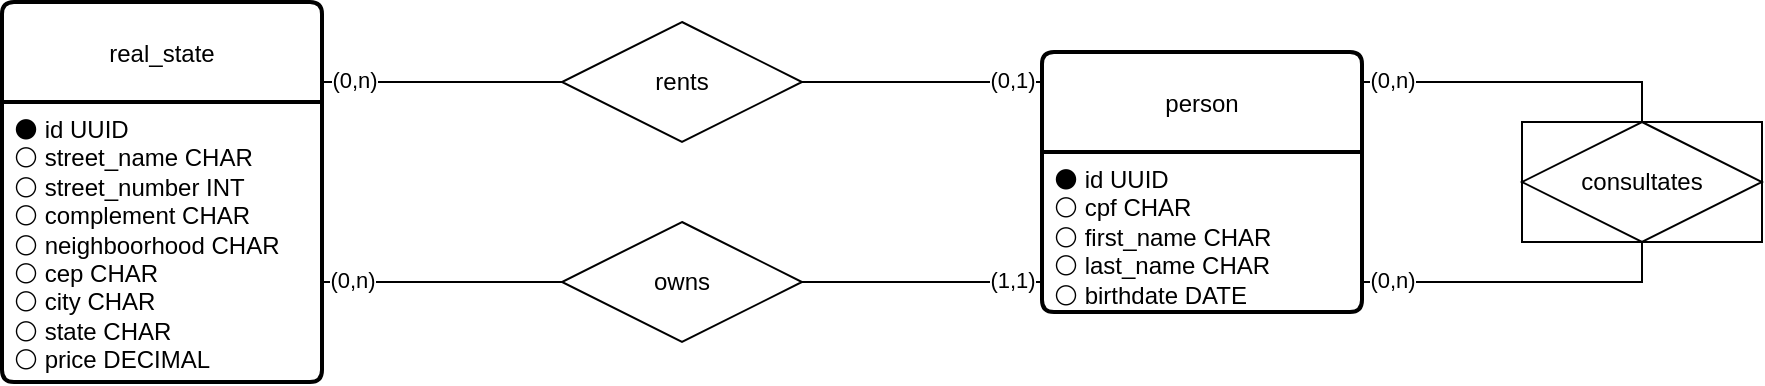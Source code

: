 <mxfile version="26.0.16">
  <diagram id="SKUfgvYkcz_mTDCnPywp" name="Página-1">
    <mxGraphModel dx="989" dy="532" grid="1" gridSize="10" guides="1" tooltips="1" connect="1" arrows="1" fold="1" page="1" pageScale="1" pageWidth="827" pageHeight="1169" math="0" shadow="0">
      <root>
        <mxCell id="0" />
        <mxCell id="1" parent="0" />
        <mxCell id="FzcWyO0s6HL_fZW6Tntk-51" value="" style="rounded=0;whiteSpace=wrap;html=1;" parent="1" vertex="1">
          <mxGeometry x="1160" y="110" width="120" height="60" as="geometry" />
        </mxCell>
        <mxCell id="FzcWyO0s6HL_fZW6Tntk-38" value="&lt;span style=&quot;font-size: 12px;&quot;&gt;person&lt;/span&gt;" style="swimlane;childLayout=stackLayout;horizontal=1;startSize=50;horizontalStack=0;rounded=1;fontSize=14;fontStyle=0;strokeWidth=2;resizeParent=0;resizeLast=1;shadow=0;dashed=0;align=center;arcSize=4;whiteSpace=wrap;html=1;" parent="1" vertex="1">
          <mxGeometry x="920" y="75" width="160" height="130" as="geometry" />
        </mxCell>
        <mxCell id="FzcWyO0s6HL_fZW6Tntk-39" value="⚫ id UUID&lt;div&gt;⚪ cpf&lt;span style=&quot;background-color: transparent; color: light-dark(rgb(0, 0, 0), rgb(255, 255, 255));&quot;&gt;&amp;nbsp;&lt;/span&gt;&lt;span style=&quot;background-color: transparent; color: light-dark(rgb(0, 0, 0), rgb(255, 255, 255));&quot;&gt;CHAR&lt;/span&gt;&lt;/div&gt;&lt;div&gt;⚪ first_name&amp;nbsp;&lt;span style=&quot;background-color: transparent; color: light-dark(rgb(0, 0, 0), rgb(255, 255, 255));&quot;&gt;CHAR&lt;/span&gt;&lt;/div&gt;&lt;div&gt;⚪ last_name&amp;nbsp;&lt;span style=&quot;color: light-dark(rgb(0, 0, 0), rgb(255, 255, 255)); background-color: transparent;&quot;&gt;CHAR&lt;/span&gt;&lt;span style=&quot;background-color: transparent; color: light-dark(rgb(0, 0, 0), rgb(255, 255, 255));&quot;&gt;&lt;/span&gt;&lt;/div&gt;&lt;div&gt;⚪ birthdate DATE&lt;/div&gt;&lt;div&gt;&lt;br&gt;&lt;/div&gt;" style="align=left;strokeColor=none;fillColor=none;spacingLeft=4;spacingRight=4;fontSize=12;verticalAlign=top;resizable=0;rotatable=0;part=1;html=1;whiteSpace=wrap;" parent="FzcWyO0s6HL_fZW6Tntk-38" vertex="1">
          <mxGeometry y="50" width="160" height="80" as="geometry" />
        </mxCell>
        <mxCell id="FzcWyO0s6HL_fZW6Tntk-44" style="edgeStyle=orthogonalEdgeStyle;rounded=0;orthogonalLoop=1;jettySize=auto;html=1;endArrow=none;startFill=0;" parent="1" source="FzcWyO0s6HL_fZW6Tntk-47" target="FzcWyO0s6HL_fZW6Tntk-38" edge="1">
          <mxGeometry relative="1" as="geometry">
            <Array as="points">
              <mxPoint x="740" y="90" />
              <mxPoint x="740" y="90" />
            </Array>
          </mxGeometry>
        </mxCell>
        <mxCell id="FzcWyO0s6HL_fZW6Tntk-57" value="(0,1)" style="edgeLabel;html=1;align=center;verticalAlign=middle;resizable=0;points=[];" parent="FzcWyO0s6HL_fZW6Tntk-44" vertex="1" connectable="0">
          <mxGeometry x="0.82" y="1" relative="1" as="geometry">
            <mxPoint x="-4" as="offset" />
          </mxGeometry>
        </mxCell>
        <mxCell id="FzcWyO0s6HL_fZW6Tntk-45" style="edgeStyle=orthogonalEdgeStyle;rounded=0;orthogonalLoop=1;jettySize=auto;html=1;endArrow=none;startFill=0;" parent="1" source="FzcWyO0s6HL_fZW6Tntk-42" target="FzcWyO0s6HL_fZW6Tntk-38" edge="1">
          <mxGeometry relative="1" as="geometry">
            <Array as="points">
              <mxPoint x="740" y="190" />
              <mxPoint x="740" y="190" />
            </Array>
          </mxGeometry>
        </mxCell>
        <mxCell id="FzcWyO0s6HL_fZW6Tntk-58" value="(0,n)" style="edgeLabel;html=1;align=center;verticalAlign=middle;resizable=0;points=[];" parent="FzcWyO0s6HL_fZW6Tntk-45" vertex="1" connectable="0">
          <mxGeometry x="-0.922" y="-1" relative="1" as="geometry">
            <mxPoint x="1" y="-2" as="offset" />
          </mxGeometry>
        </mxCell>
        <mxCell id="FzcWyO0s6HL_fZW6Tntk-59" value="(1,1)" style="edgeLabel;html=1;align=center;verticalAlign=middle;resizable=0;points=[];" parent="FzcWyO0s6HL_fZW6Tntk-45" vertex="1" connectable="0">
          <mxGeometry x="0.933" relative="1" as="geometry">
            <mxPoint x="-3" y="-1" as="offset" />
          </mxGeometry>
        </mxCell>
        <mxCell id="FzcWyO0s6HL_fZW6Tntk-42" value="&lt;span style=&quot;font-size: 12px;&quot;&gt;real_state&lt;/span&gt;" style="swimlane;childLayout=stackLayout;horizontal=1;startSize=50;horizontalStack=0;rounded=1;fontSize=14;fontStyle=0;strokeWidth=2;resizeParent=0;resizeLast=1;shadow=0;dashed=0;align=center;arcSize=4;whiteSpace=wrap;html=1;" parent="1" vertex="1">
          <mxGeometry x="400" y="50" width="160" height="190" as="geometry" />
        </mxCell>
        <mxCell id="FzcWyO0s6HL_fZW6Tntk-43" value="⚫ id UUID&lt;div&gt;⚪ street_name&lt;span style=&quot;background-color: transparent; color: light-dark(rgb(0, 0, 0), rgb(255, 255, 255));&quot;&gt;&amp;nbsp;&lt;/span&gt;&lt;span style=&quot;background-color: transparent; color: light-dark(rgb(0, 0, 0), rgb(255, 255, 255));&quot;&gt;CHAR&lt;/span&gt;&lt;/div&gt;&lt;div&gt;⚪ street_number INT&lt;/div&gt;&lt;div&gt;⚪ complement&lt;span style=&quot;background-color: transparent; color: light-dark(rgb(0, 0, 0), rgb(255, 255, 255));&quot;&gt;&amp;nbsp;&lt;/span&gt;&lt;span style=&quot;background-color: transparent; color: light-dark(rgb(0, 0, 0), rgb(255, 255, 255));&quot;&gt;CHAR&lt;/span&gt;&lt;/div&gt;&lt;div&gt;⚪ neighboorhood&lt;span style=&quot;background-color: transparent; color: light-dark(rgb(0, 0, 0), rgb(255, 255, 255));&quot;&gt;&amp;nbsp;&lt;/span&gt;&lt;span style=&quot;background-color: transparent; color: light-dark(rgb(0, 0, 0), rgb(255, 255, 255));&quot;&gt;CHAR&lt;/span&gt;&lt;/div&gt;&lt;div&gt;⚪ cep&lt;span style=&quot;background-color: transparent; color: light-dark(rgb(0, 0, 0), rgb(255, 255, 255));&quot;&gt;&amp;nbsp;&lt;/span&gt;&lt;span style=&quot;background-color: transparent; color: light-dark(rgb(0, 0, 0), rgb(255, 255, 255));&quot;&gt;CHAR&lt;/span&gt;&lt;/div&gt;&lt;div&gt;⚪ city&lt;span style=&quot;background-color: transparent; color: light-dark(rgb(0, 0, 0), rgb(255, 255, 255));&quot;&gt;&amp;nbsp;&lt;/span&gt;&lt;span style=&quot;background-color: transparent; color: light-dark(rgb(0, 0, 0), rgb(255, 255, 255));&quot;&gt;CHAR&lt;/span&gt;&lt;/div&gt;&lt;div&gt;⚪ state CHAR&lt;/div&gt;&lt;div&gt;⚪ price DECIMAL&lt;/div&gt;" style="align=left;strokeColor=none;fillColor=none;spacingLeft=4;spacingRight=4;fontSize=12;verticalAlign=top;resizable=0;rotatable=0;part=1;html=1;whiteSpace=wrap;" parent="FzcWyO0s6HL_fZW6Tntk-42" vertex="1">
          <mxGeometry y="50" width="160" height="140" as="geometry" />
        </mxCell>
        <mxCell id="FzcWyO0s6HL_fZW6Tntk-46" style="edgeStyle=orthogonalEdgeStyle;rounded=0;orthogonalLoop=1;jettySize=auto;html=1;endArrow=none;startFill=0;" parent="1" source="FzcWyO0s6HL_fZW6Tntk-38" target="FzcWyO0s6HL_fZW6Tntk-38" edge="1">
          <mxGeometry relative="1" as="geometry">
            <mxPoint x="1090" y="90" as="sourcePoint" />
            <mxPoint x="1090" y="110" as="targetPoint" />
            <Array as="points">
              <mxPoint x="1220" y="190" />
              <mxPoint x="1220" y="90" />
            </Array>
          </mxGeometry>
        </mxCell>
        <mxCell id="FzcWyO0s6HL_fZW6Tntk-60" value="(0,n)" style="edgeLabel;html=1;align=center;verticalAlign=middle;resizable=0;points=[];" parent="FzcWyO0s6HL_fZW6Tntk-46" vertex="1" connectable="0">
          <mxGeometry x="-0.92" y="-1" relative="1" as="geometry">
            <mxPoint y="-2" as="offset" />
          </mxGeometry>
        </mxCell>
        <mxCell id="FzcWyO0s6HL_fZW6Tntk-61" value="(0,n)" style="edgeLabel;html=1;align=center;verticalAlign=middle;resizable=0;points=[];" parent="FzcWyO0s6HL_fZW6Tntk-46" vertex="1" connectable="0">
          <mxGeometry x="0.922" y="-2" relative="1" as="geometry">
            <mxPoint y="1" as="offset" />
          </mxGeometry>
        </mxCell>
        <mxCell id="FzcWyO0s6HL_fZW6Tntk-48" value="owns" style="rhombus;whiteSpace=wrap;html=1;" parent="1" vertex="1">
          <mxGeometry x="680" y="160" width="120" height="60" as="geometry" />
        </mxCell>
        <mxCell id="FzcWyO0s6HL_fZW6Tntk-49" value="consultates" style="rhombus;whiteSpace=wrap;html=1;" parent="1" vertex="1">
          <mxGeometry x="1160" y="110" width="120" height="60" as="geometry" />
        </mxCell>
        <mxCell id="FzcWyO0s6HL_fZW6Tntk-54" value="" style="edgeStyle=orthogonalEdgeStyle;rounded=0;orthogonalLoop=1;jettySize=auto;html=1;endArrow=none;startFill=0;" parent="1" source="FzcWyO0s6HL_fZW6Tntk-42" target="FzcWyO0s6HL_fZW6Tntk-47" edge="1">
          <mxGeometry relative="1" as="geometry">
            <mxPoint x="560" y="90" as="sourcePoint" />
            <mxPoint x="920" y="90" as="targetPoint" />
            <Array as="points">
              <mxPoint x="590" y="90" />
              <mxPoint x="590" y="90" />
            </Array>
          </mxGeometry>
        </mxCell>
        <mxCell id="FzcWyO0s6HL_fZW6Tntk-56" value="(0,n)" style="edgeLabel;html=1;align=center;verticalAlign=middle;resizable=0;points=[];" parent="FzcWyO0s6HL_fZW6Tntk-54" vertex="1" connectable="0">
          <mxGeometry x="-0.804" relative="1" as="geometry">
            <mxPoint x="4" y="-1" as="offset" />
          </mxGeometry>
        </mxCell>
        <mxCell id="FzcWyO0s6HL_fZW6Tntk-47" value="rents" style="rhombus;whiteSpace=wrap;html=1;" parent="1" vertex="1">
          <mxGeometry x="680" y="60" width="120" height="60" as="geometry" />
        </mxCell>
      </root>
    </mxGraphModel>
  </diagram>
</mxfile>
